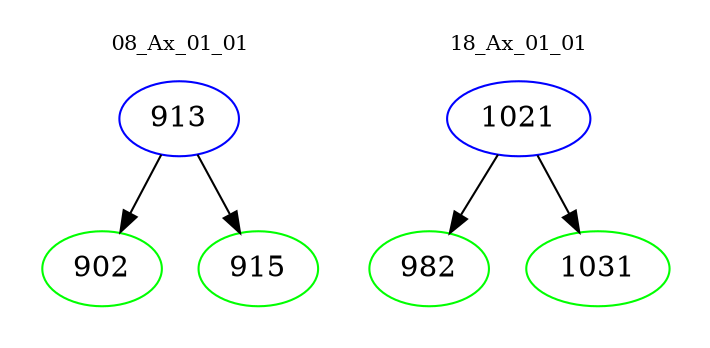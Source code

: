 digraph{
subgraph cluster_0 {
color = white
label = "08_Ax_01_01";
fontsize=10;
T0_913 [label="913", color="blue"]
T0_913 -> T0_902 [color="black"]
T0_902 [label="902", color="green"]
T0_913 -> T0_915 [color="black"]
T0_915 [label="915", color="green"]
}
subgraph cluster_1 {
color = white
label = "18_Ax_01_01";
fontsize=10;
T1_1021 [label="1021", color="blue"]
T1_1021 -> T1_982 [color="black"]
T1_982 [label="982", color="green"]
T1_1021 -> T1_1031 [color="black"]
T1_1031 [label="1031", color="green"]
}
}
